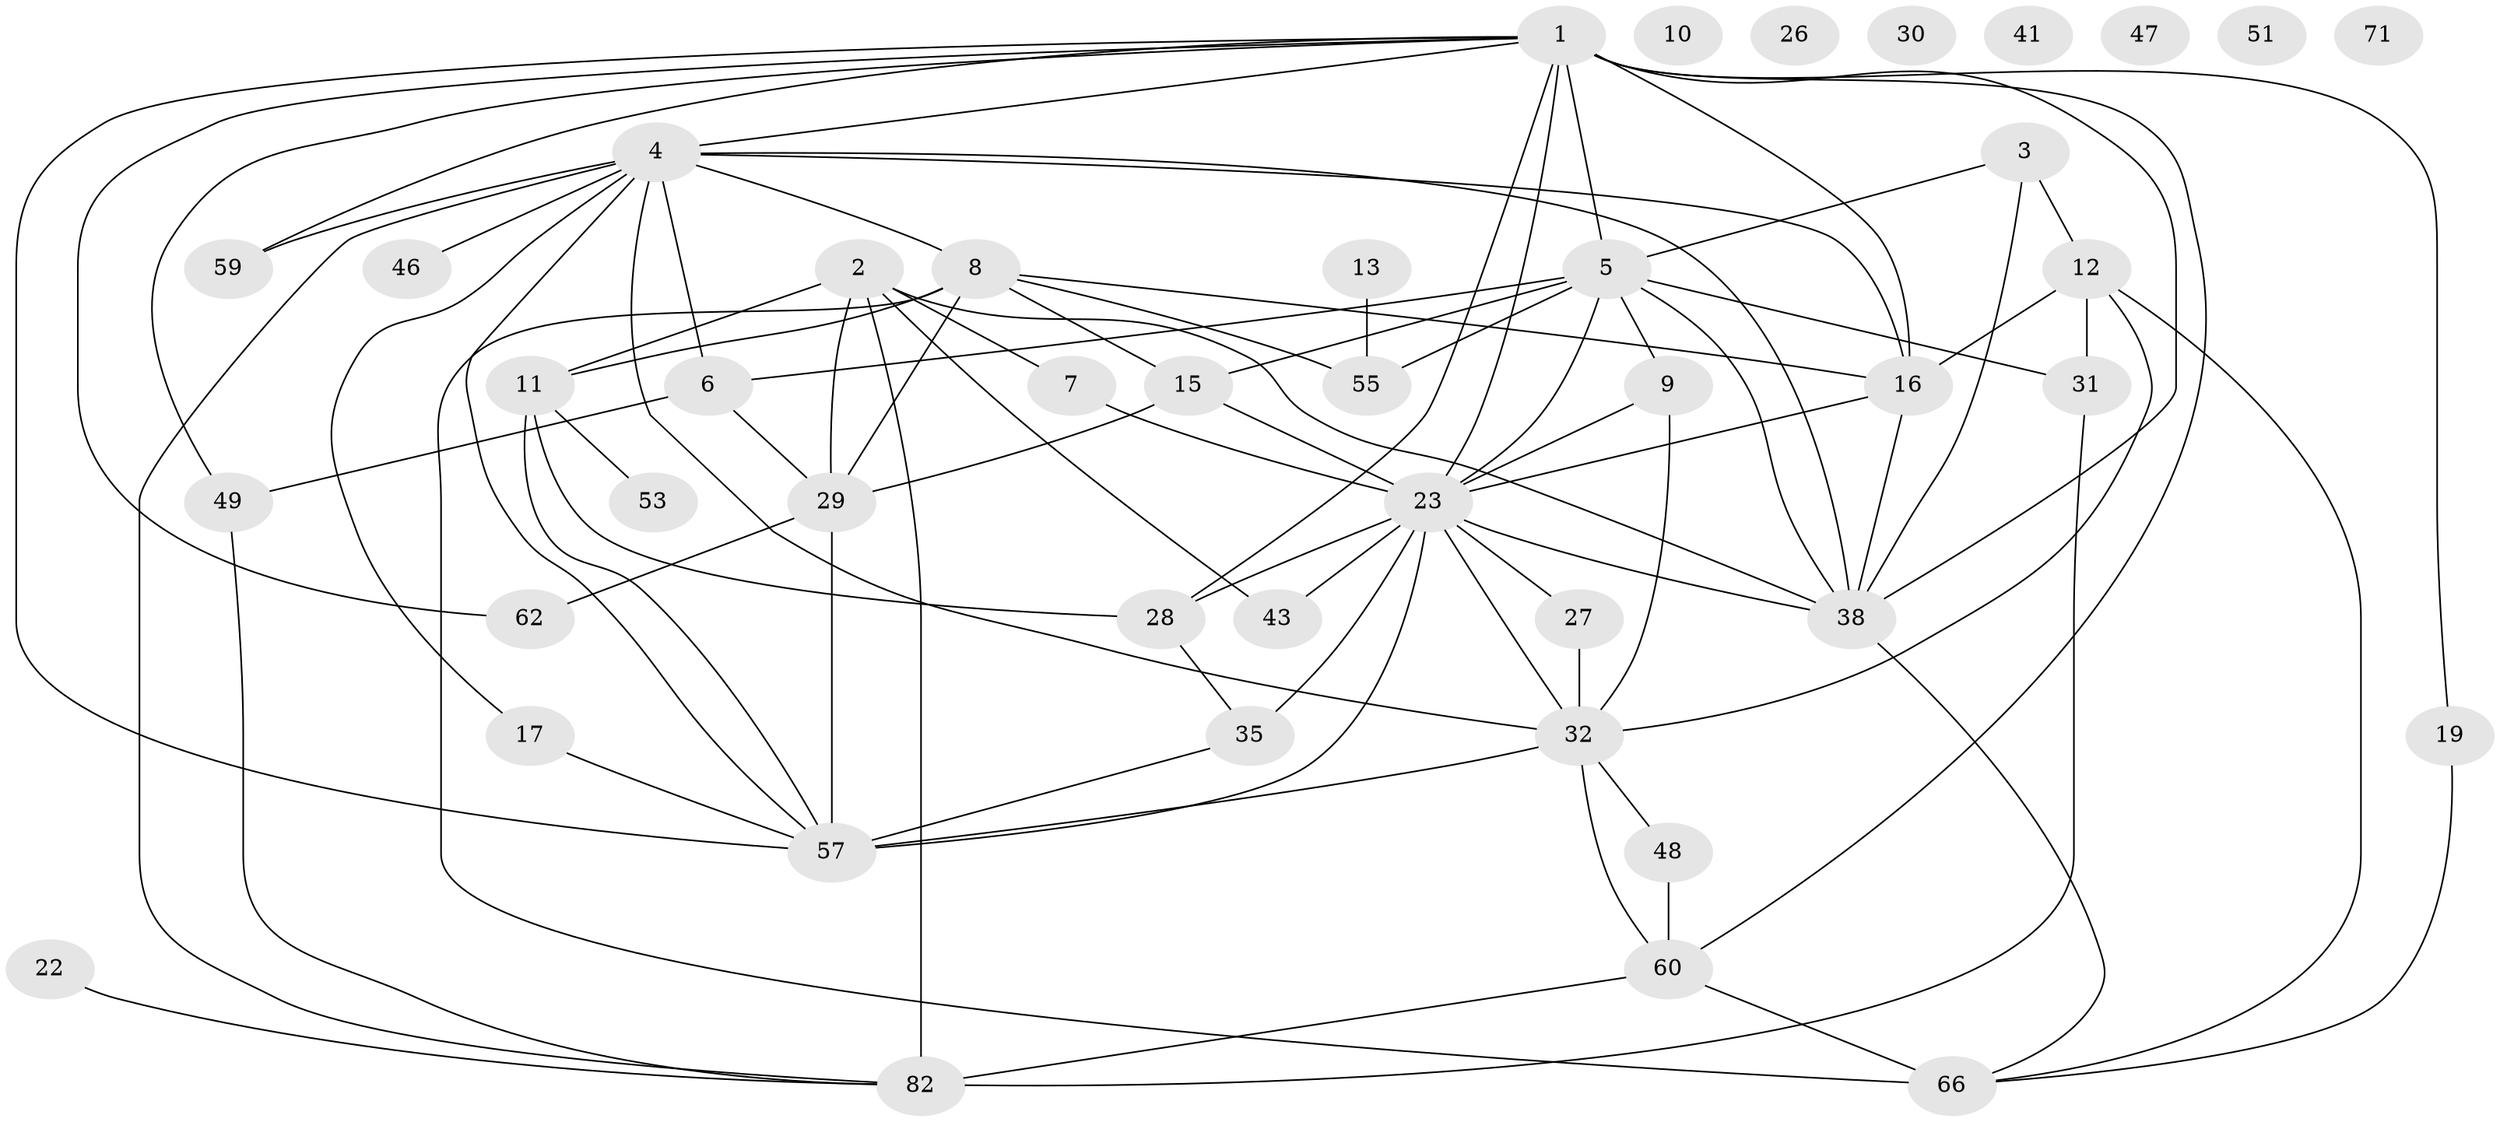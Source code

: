 // original degree distribution, {5: 0.11304347826086956, 4: 0.1391304347826087, 3: 0.3565217391304348, 2: 0.1826086956521739, 1: 0.08695652173913043, 0: 0.06086956521739131, 6: 0.034782608695652174, 7: 0.008695652173913044, 8: 0.008695652173913044, 9: 0.008695652173913044}
// Generated by graph-tools (version 1.1) at 2025/16/03/04/25 18:16:27]
// undirected, 44 vertices, 85 edges
graph export_dot {
graph [start="1"]
  node [color=gray90,style=filled];
  1 [super="+85+18+14"];
  2 [super="+70+67"];
  3 [super="+89"];
  4 [super="+97+25+56+40"];
  5 [super="+37+68"];
  6 [super="+75+61"];
  7;
  8 [super="+95"];
  9 [super="+52+58"];
  10;
  11 [super="+33"];
  12 [super="+44"];
  13;
  15 [super="+99+24"];
  16 [super="+20"];
  17;
  19 [super="+88"];
  22 [super="+87"];
  23 [super="+100+78+45"];
  26;
  27;
  28 [super="+64"];
  29 [super="+72"];
  30;
  31 [super="+101"];
  32 [super="+63+108"];
  35 [super="+98"];
  38 [super="+105+39+92"];
  41;
  43 [super="+103"];
  46;
  47;
  48;
  49 [super="+80+65"];
  51;
  53;
  55 [super="+83+90"];
  57 [super="+102+94"];
  59 [super="+81"];
  60 [super="+73"];
  62 [super="+77"];
  66 [super="+96"];
  71;
  82 [super="+84+107"];
  1 -- 16;
  1 -- 5 [weight=3];
  1 -- 38 [weight=3];
  1 -- 62;
  1 -- 4;
  1 -- 60;
  1 -- 49;
  1 -- 19;
  1 -- 23 [weight=2];
  1 -- 57;
  1 -- 59 [weight=2];
  1 -- 28;
  2 -- 82 [weight=2];
  2 -- 11;
  2 -- 43;
  2 -- 29;
  2 -- 7;
  2 -- 38;
  3 -- 12;
  3 -- 38;
  3 -- 5;
  4 -- 82;
  4 -- 46;
  4 -- 16;
  4 -- 32;
  4 -- 59;
  4 -- 38 [weight=2];
  4 -- 57;
  4 -- 8;
  4 -- 17;
  4 -- 6;
  5 -- 31;
  5 -- 6;
  5 -- 9 [weight=2];
  5 -- 55;
  5 -- 23 [weight=2];
  5 -- 38;
  5 -- 15;
  6 -- 49;
  6 -- 29;
  7 -- 23;
  8 -- 15 [weight=2];
  8 -- 16;
  8 -- 55;
  8 -- 11;
  8 -- 29;
  8 -- 66 [weight=2];
  9 -- 23;
  9 -- 32 [weight=2];
  11 -- 53;
  11 -- 57;
  11 -- 28;
  12 -- 32;
  12 -- 16;
  12 -- 66;
  12 -- 31;
  13 -- 55;
  15 -- 23;
  15 -- 29;
  16 -- 23;
  16 -- 38;
  17 -- 57;
  19 -- 66;
  22 -- 82;
  23 -- 32 [weight=2];
  23 -- 35 [weight=2];
  23 -- 43 [weight=2];
  23 -- 57 [weight=2];
  23 -- 27;
  23 -- 28;
  23 -- 38 [weight=2];
  27 -- 32;
  28 -- 35;
  29 -- 57;
  29 -- 62;
  31 -- 82;
  32 -- 48;
  32 -- 60;
  32 -- 57;
  35 -- 57;
  38 -- 66;
  48 -- 60;
  49 -- 82;
  60 -- 82;
  60 -- 66;
}
